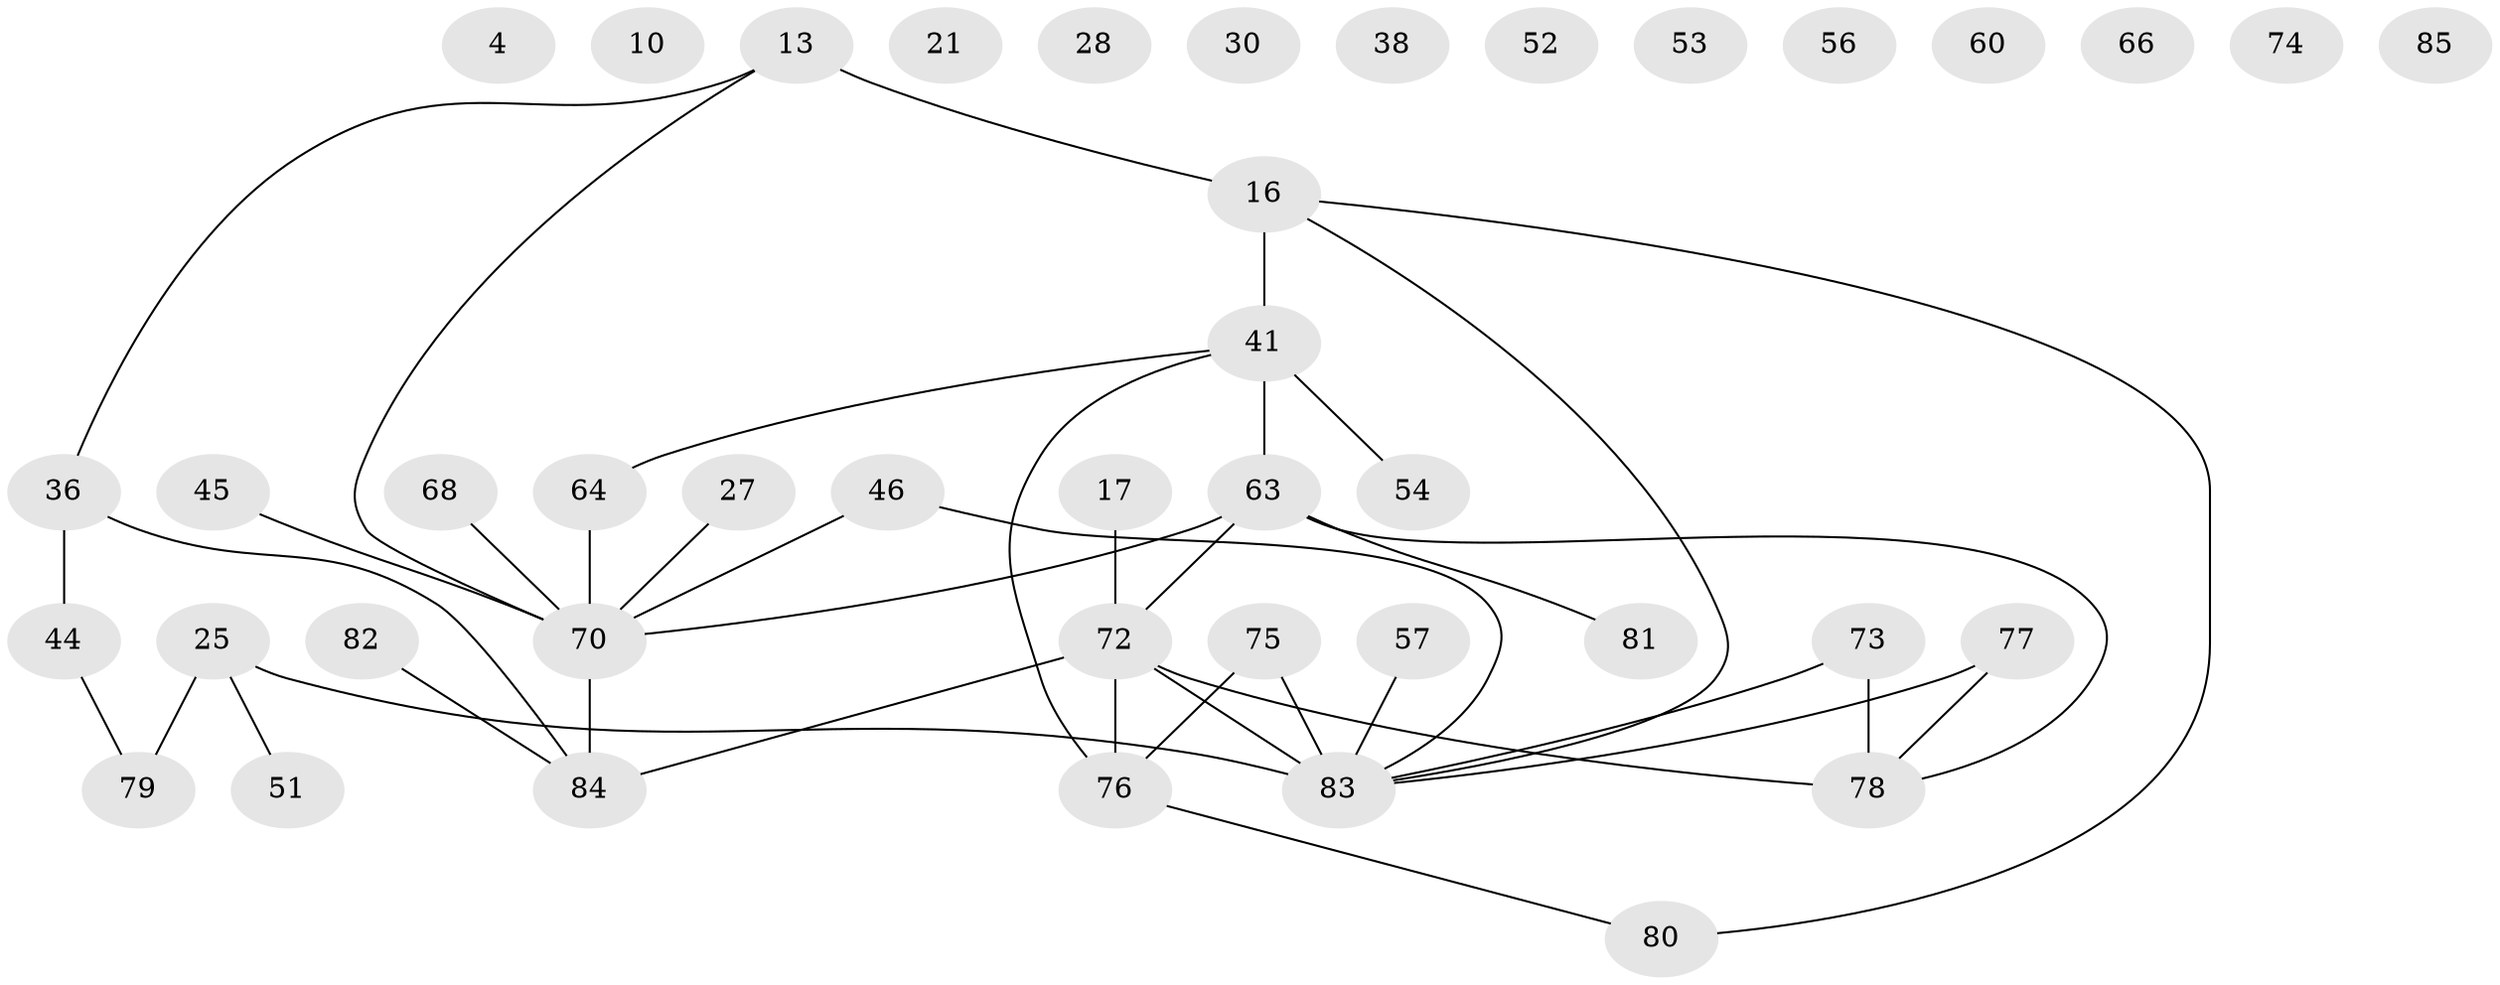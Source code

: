 // original degree distribution, {1: 0.24705882352941178, 2: 0.24705882352941178, 0: 0.12941176470588237, 5: 0.047058823529411764, 3: 0.12941176470588237, 4: 0.15294117647058825, 6: 0.047058823529411764}
// Generated by graph-tools (version 1.1) at 2025/40/03/09/25 04:40:52]
// undirected, 42 vertices, 41 edges
graph export_dot {
graph [start="1"]
  node [color=gray90,style=filled];
  4;
  10;
  13;
  16 [super="+8"];
  17;
  21;
  25;
  27;
  28 [super="+2"];
  30;
  36;
  38;
  41 [super="+12"];
  44;
  45;
  46 [super="+42"];
  51;
  52;
  53;
  54;
  56;
  57;
  60 [super="+55"];
  63 [super="+48+47"];
  64 [super="+7+29+23"];
  66;
  68 [super="+61"];
  70 [super="+5+33+65+26"];
  72 [super="+24+43"];
  73 [super="+22+62"];
  74;
  75;
  76 [super="+14"];
  77;
  78 [super="+58+34"];
  79 [super="+37"];
  80 [super="+69"];
  81;
  82;
  83 [super="+67"];
  84 [super="+39+59+71"];
  85;
  13 -- 16 [weight=2];
  13 -- 36;
  13 -- 70;
  16 -- 41;
  16 -- 83;
  16 -- 80;
  17 -- 72;
  25 -- 51;
  25 -- 79 [weight=2];
  25 -- 83;
  27 -- 70;
  36 -- 44;
  36 -- 84 [weight=2];
  41 -- 54;
  41 -- 76 [weight=2];
  41 -- 64;
  41 -- 63 [weight=3];
  44 -- 79;
  45 -- 70;
  46 -- 70;
  46 -- 83;
  57 -- 83;
  63 -- 72;
  63 -- 81;
  63 -- 78;
  63 -- 70;
  64 -- 70;
  68 -- 70;
  70 -- 84 [weight=2];
  72 -- 83 [weight=3];
  72 -- 76 [weight=2];
  72 -- 78 [weight=2];
  72 -- 84 [weight=2];
  73 -- 83;
  73 -- 78;
  75 -- 76;
  75 -- 83;
  76 -- 80;
  77 -- 78;
  77 -- 83;
  82 -- 84;
}
